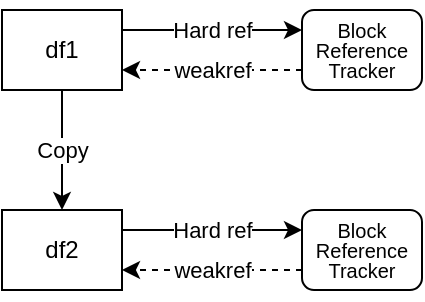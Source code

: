 <mxfile version="21.1.2" type="device">
  <diagram name="Page-1" id="MT_eSa0acJeNsID9RUIV">
    <mxGraphModel dx="574" dy="337" grid="1" gridSize="10" guides="1" tooltips="1" connect="1" arrows="1" fold="1" page="1" pageScale="1" pageWidth="850" pageHeight="1100" math="0" shadow="0">
      <root>
        <mxCell id="0" />
        <mxCell id="1" parent="0" />
        <mxCell id="NRAe5ARmB8Q0SLDfqDeR-1" value="df1" style="rounded=0;whiteSpace=wrap;html=1;" parent="1" vertex="1">
          <mxGeometry x="40" y="40" width="60" height="40" as="geometry" />
        </mxCell>
        <mxCell id="NRAe5ARmB8Q0SLDfqDeR-2" value="df2" style="rounded=0;whiteSpace=wrap;html=1;" parent="1" vertex="1">
          <mxGeometry x="40" y="140" width="60" height="40" as="geometry" />
        </mxCell>
        <mxCell id="NRAe5ARmB8Q0SLDfqDeR-3" value="" style="endArrow=classic;html=1;rounded=0;exitX=0.5;exitY=1;exitDx=0;exitDy=0;entryX=0.5;entryY=0;entryDx=0;entryDy=0;" parent="1" source="NRAe5ARmB8Q0SLDfqDeR-1" target="NRAe5ARmB8Q0SLDfqDeR-2" edge="1">
          <mxGeometry relative="1" as="geometry">
            <mxPoint x="150" y="100" as="sourcePoint" />
            <mxPoint x="250" y="100" as="targetPoint" />
          </mxGeometry>
        </mxCell>
        <mxCell id="NRAe5ARmB8Q0SLDfqDeR-4" value="Copy" style="edgeLabel;resizable=0;html=1;align=center;verticalAlign=middle;" parent="NRAe5ARmB8Q0SLDfqDeR-3" connectable="0" vertex="1">
          <mxGeometry relative="1" as="geometry" />
        </mxCell>
        <mxCell id="NRAe5ARmB8Q0SLDfqDeR-5" value="&lt;p style=&quot;line-height: 100%; font-size: 10px;&quot;&gt;&lt;font style=&quot;font-size: 10px;&quot;&gt;Block Reference Tracker&lt;/font&gt;&lt;/p&gt;" style="rounded=1;whiteSpace=wrap;html=1;" parent="1" vertex="1">
          <mxGeometry x="190" y="40" width="60" height="40" as="geometry" />
        </mxCell>
        <mxCell id="NRAe5ARmB8Q0SLDfqDeR-6" value="" style="endArrow=classic;html=1;rounded=0;exitX=1;exitY=0.25;exitDx=0;exitDy=0;entryX=0;entryY=0.25;entryDx=0;entryDy=0;" parent="1" source="NRAe5ARmB8Q0SLDfqDeR-1" target="NRAe5ARmB8Q0SLDfqDeR-5" edge="1">
          <mxGeometry relative="1" as="geometry">
            <mxPoint x="260" y="240" as="sourcePoint" />
            <mxPoint x="360" y="240" as="targetPoint" />
          </mxGeometry>
        </mxCell>
        <mxCell id="NRAe5ARmB8Q0SLDfqDeR-7" value="&lt;div&gt;Hard ref&lt;/div&gt;" style="edgeLabel;resizable=0;html=1;align=center;verticalAlign=middle;" parent="NRAe5ARmB8Q0SLDfqDeR-6" connectable="0" vertex="1">
          <mxGeometry relative="1" as="geometry" />
        </mxCell>
        <mxCell id="NRAe5ARmB8Q0SLDfqDeR-8" value="" style="endArrow=classic;html=1;rounded=0;exitX=0;exitY=0.75;exitDx=0;exitDy=0;entryX=1;entryY=0.75;entryDx=0;entryDy=0;dashed=1;" parent="1" source="NRAe5ARmB8Q0SLDfqDeR-5" target="NRAe5ARmB8Q0SLDfqDeR-1" edge="1">
          <mxGeometry relative="1" as="geometry">
            <mxPoint x="260" y="240" as="sourcePoint" />
            <mxPoint x="360" y="240" as="targetPoint" />
          </mxGeometry>
        </mxCell>
        <mxCell id="NRAe5ARmB8Q0SLDfqDeR-9" value="weakref" style="edgeLabel;resizable=0;html=1;align=center;verticalAlign=middle;" parent="NRAe5ARmB8Q0SLDfqDeR-8" connectable="0" vertex="1">
          <mxGeometry relative="1" as="geometry" />
        </mxCell>
        <mxCell id="NRAe5ARmB8Q0SLDfqDeR-11" value="&lt;p style=&quot;line-height: 100%; font-size: 10px;&quot;&gt;&lt;font style=&quot;font-size: 10px;&quot;&gt;Block Reference Tracker&lt;/font&gt;&lt;/p&gt;" style="rounded=1;whiteSpace=wrap;html=1;" parent="1" vertex="1">
          <mxGeometry x="190" y="140" width="60" height="40" as="geometry" />
        </mxCell>
        <mxCell id="NRAe5ARmB8Q0SLDfqDeR-12" value="" style="endArrow=classic;html=1;rounded=0;entryX=0;entryY=0.25;entryDx=0;entryDy=0;exitX=1;exitY=0.25;exitDx=0;exitDy=0;" parent="1" source="NRAe5ARmB8Q0SLDfqDeR-2" target="NRAe5ARmB8Q0SLDfqDeR-11" edge="1">
          <mxGeometry relative="1" as="geometry">
            <mxPoint x="130" y="120" as="sourcePoint" />
            <mxPoint x="360" y="340" as="targetPoint" />
          </mxGeometry>
        </mxCell>
        <mxCell id="NRAe5ARmB8Q0SLDfqDeR-13" value="&lt;div&gt;Hard ref&lt;/div&gt;" style="edgeLabel;resizable=0;html=1;align=center;verticalAlign=middle;" parent="NRAe5ARmB8Q0SLDfqDeR-12" connectable="0" vertex="1">
          <mxGeometry relative="1" as="geometry" />
        </mxCell>
        <mxCell id="NRAe5ARmB8Q0SLDfqDeR-14" value="" style="endArrow=classic;html=1;rounded=0;exitX=0;exitY=0.75;exitDx=0;exitDy=0;dashed=1;entryX=1;entryY=0.75;entryDx=0;entryDy=0;" parent="1" source="NRAe5ARmB8Q0SLDfqDeR-11" target="NRAe5ARmB8Q0SLDfqDeR-2" edge="1">
          <mxGeometry relative="1" as="geometry">
            <mxPoint x="260" y="340" as="sourcePoint" />
            <mxPoint x="140" y="220" as="targetPoint" />
          </mxGeometry>
        </mxCell>
        <mxCell id="NRAe5ARmB8Q0SLDfqDeR-15" value="weakref" style="edgeLabel;resizable=0;html=1;align=center;verticalAlign=middle;" parent="NRAe5ARmB8Q0SLDfqDeR-14" connectable="0" vertex="1">
          <mxGeometry relative="1" as="geometry" />
        </mxCell>
      </root>
    </mxGraphModel>
  </diagram>
</mxfile>
